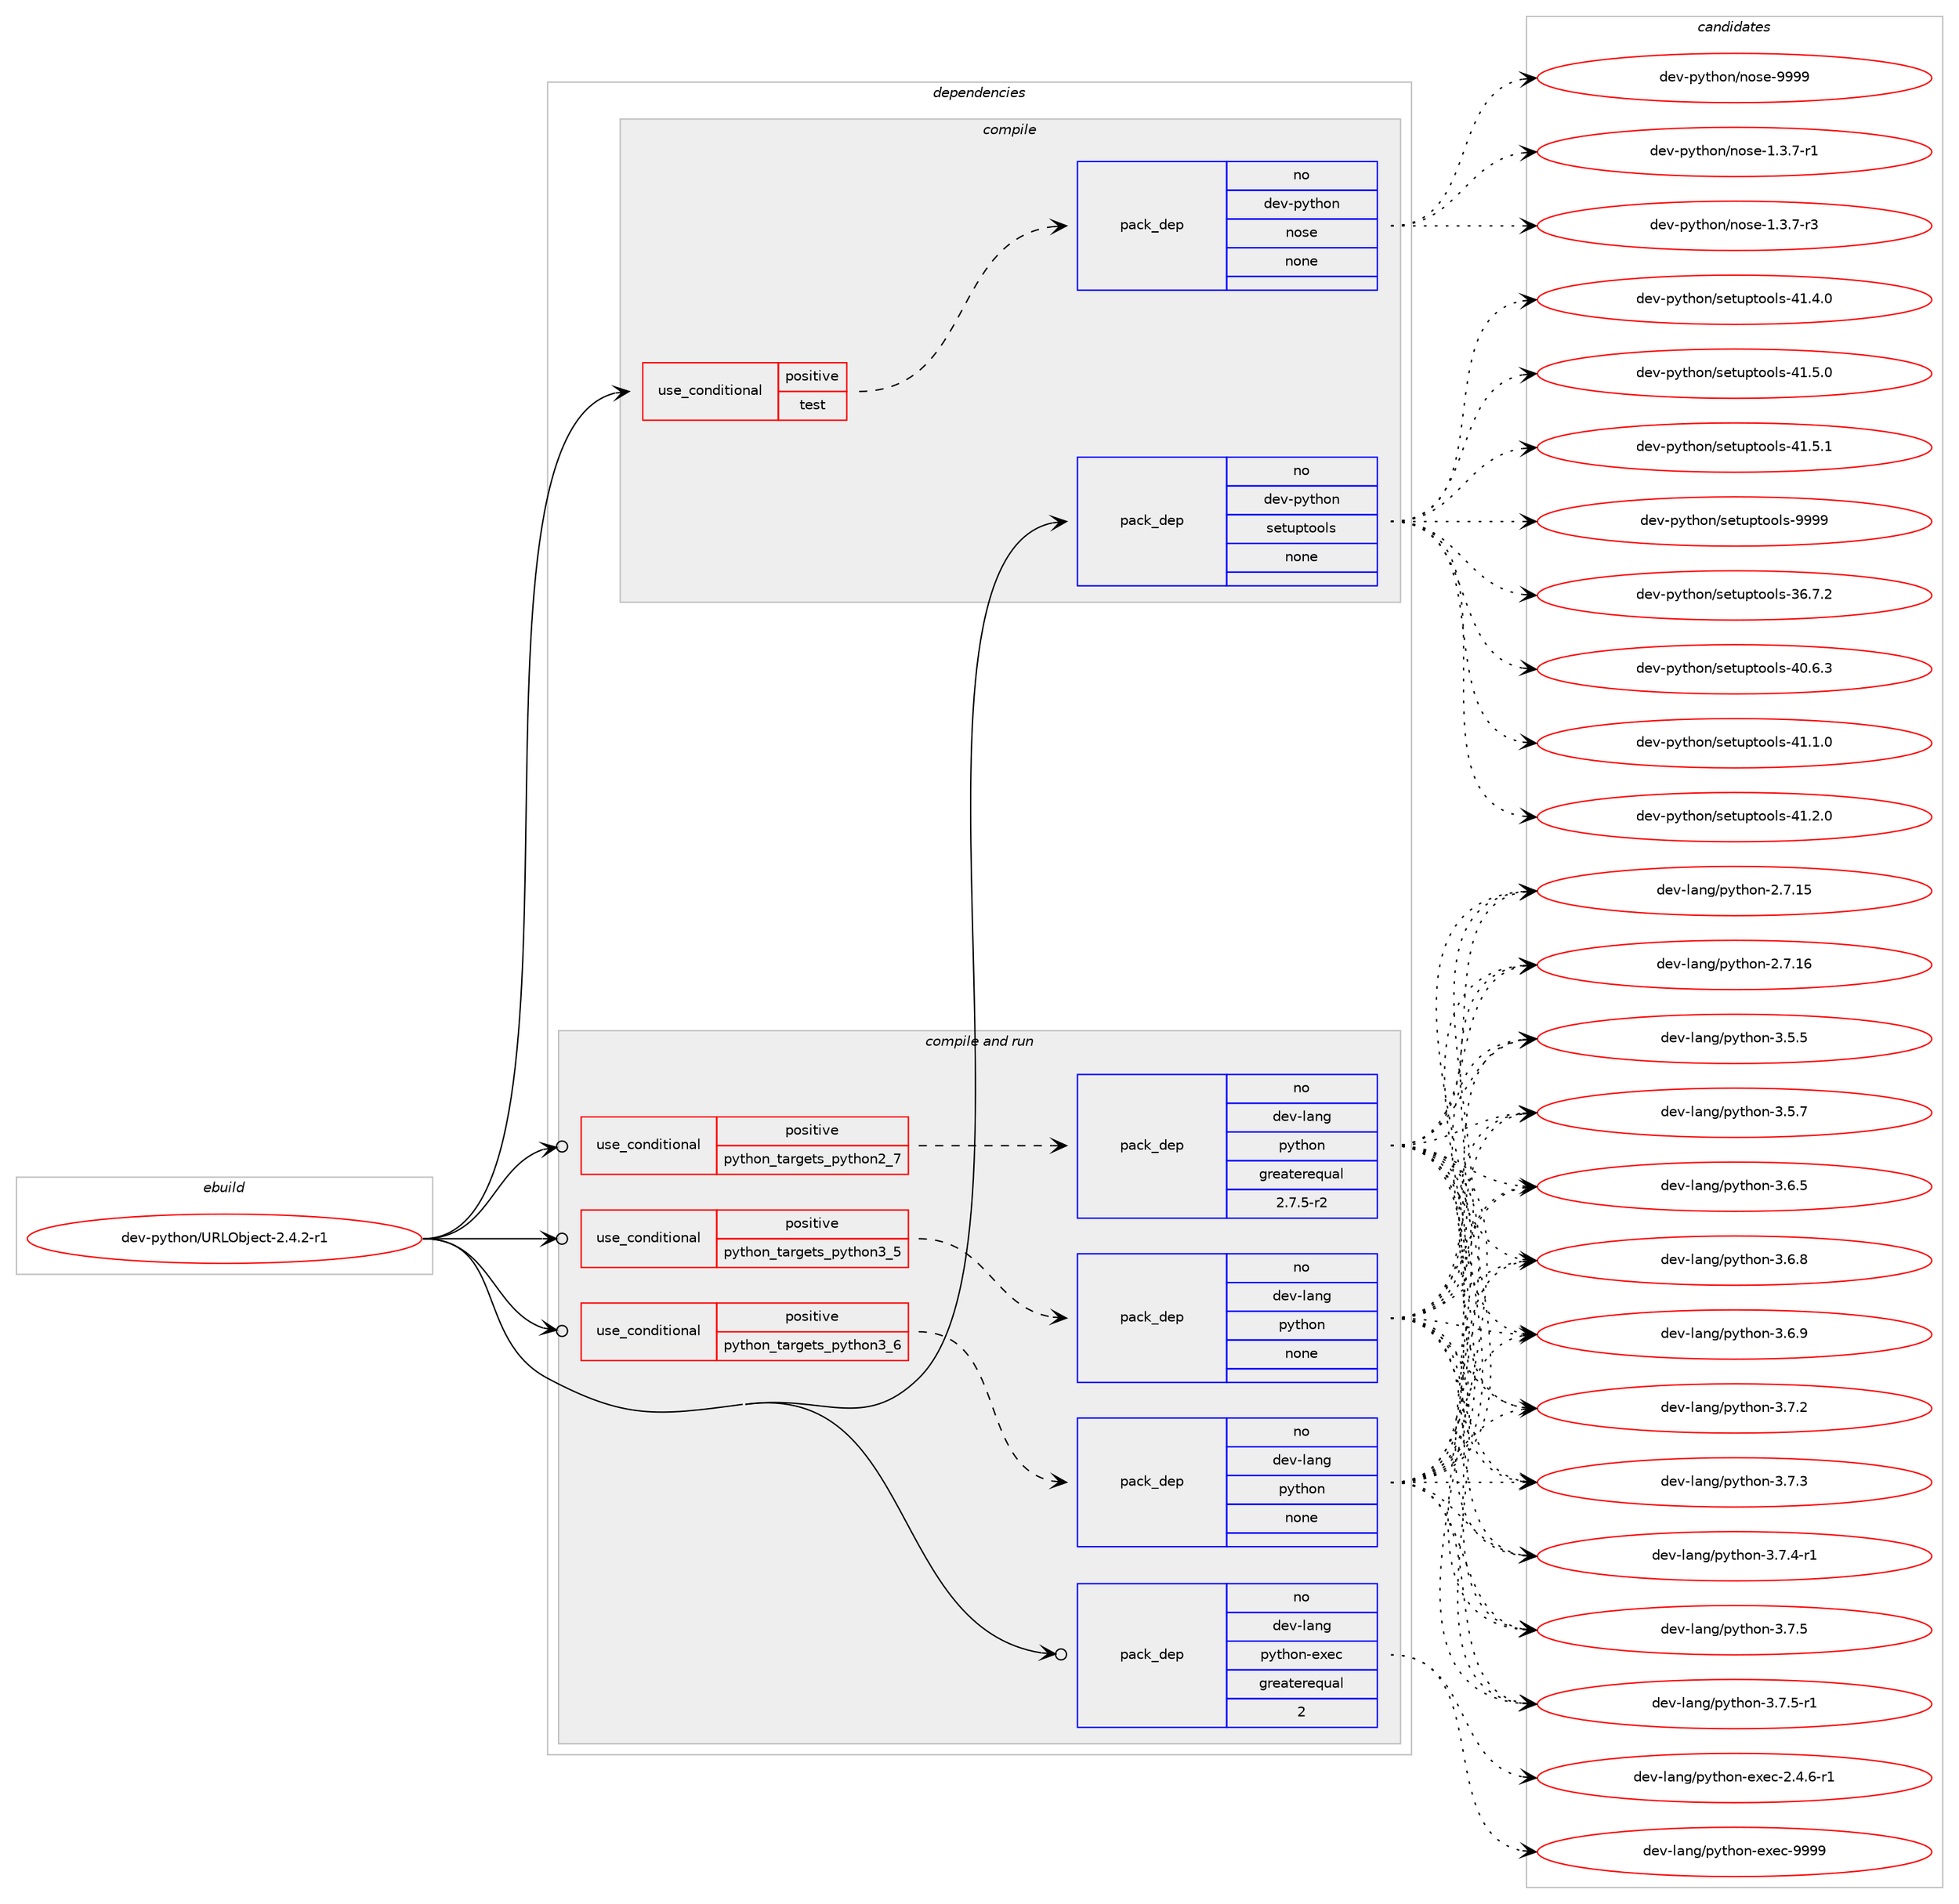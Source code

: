digraph prolog {

# *************
# Graph options
# *************

newrank=true;
concentrate=true;
compound=true;
graph [rankdir=LR,fontname=Helvetica,fontsize=10,ranksep=1.5];#, ranksep=2.5, nodesep=0.2];
edge  [arrowhead=vee];
node  [fontname=Helvetica,fontsize=10];

# **********
# The ebuild
# **********

subgraph cluster_leftcol {
color=gray;
rank=same;
label=<<i>ebuild</i>>;
id [label="dev-python/URLObject-2.4.2-r1", color=red, width=4, href="../dev-python/URLObject-2.4.2-r1.svg"];
}

# ****************
# The dependencies
# ****************

subgraph cluster_midcol {
color=gray;
label=<<i>dependencies</i>>;
subgraph cluster_compile {
fillcolor="#eeeeee";
style=filled;
label=<<i>compile</i>>;
subgraph cond135873 {
dependency593336 [label=<<TABLE BORDER="0" CELLBORDER="1" CELLSPACING="0" CELLPADDING="4"><TR><TD ROWSPAN="3" CELLPADDING="10">use_conditional</TD></TR><TR><TD>positive</TD></TR><TR><TD>test</TD></TR></TABLE>>, shape=none, color=red];
subgraph pack445691 {
dependency593337 [label=<<TABLE BORDER="0" CELLBORDER="1" CELLSPACING="0" CELLPADDING="4" WIDTH="220"><TR><TD ROWSPAN="6" CELLPADDING="30">pack_dep</TD></TR><TR><TD WIDTH="110">no</TD></TR><TR><TD>dev-python</TD></TR><TR><TD>nose</TD></TR><TR><TD>none</TD></TR><TR><TD></TD></TR></TABLE>>, shape=none, color=blue];
}
dependency593336:e -> dependency593337:w [weight=20,style="dashed",arrowhead="vee"];
}
id:e -> dependency593336:w [weight=20,style="solid",arrowhead="vee"];
subgraph pack445692 {
dependency593338 [label=<<TABLE BORDER="0" CELLBORDER="1" CELLSPACING="0" CELLPADDING="4" WIDTH="220"><TR><TD ROWSPAN="6" CELLPADDING="30">pack_dep</TD></TR><TR><TD WIDTH="110">no</TD></TR><TR><TD>dev-python</TD></TR><TR><TD>setuptools</TD></TR><TR><TD>none</TD></TR><TR><TD></TD></TR></TABLE>>, shape=none, color=blue];
}
id:e -> dependency593338:w [weight=20,style="solid",arrowhead="vee"];
}
subgraph cluster_compileandrun {
fillcolor="#eeeeee";
style=filled;
label=<<i>compile and run</i>>;
subgraph cond135874 {
dependency593339 [label=<<TABLE BORDER="0" CELLBORDER="1" CELLSPACING="0" CELLPADDING="4"><TR><TD ROWSPAN="3" CELLPADDING="10">use_conditional</TD></TR><TR><TD>positive</TD></TR><TR><TD>python_targets_python2_7</TD></TR></TABLE>>, shape=none, color=red];
subgraph pack445693 {
dependency593340 [label=<<TABLE BORDER="0" CELLBORDER="1" CELLSPACING="0" CELLPADDING="4" WIDTH="220"><TR><TD ROWSPAN="6" CELLPADDING="30">pack_dep</TD></TR><TR><TD WIDTH="110">no</TD></TR><TR><TD>dev-lang</TD></TR><TR><TD>python</TD></TR><TR><TD>greaterequal</TD></TR><TR><TD>2.7.5-r2</TD></TR></TABLE>>, shape=none, color=blue];
}
dependency593339:e -> dependency593340:w [weight=20,style="dashed",arrowhead="vee"];
}
id:e -> dependency593339:w [weight=20,style="solid",arrowhead="odotvee"];
subgraph cond135875 {
dependency593341 [label=<<TABLE BORDER="0" CELLBORDER="1" CELLSPACING="0" CELLPADDING="4"><TR><TD ROWSPAN="3" CELLPADDING="10">use_conditional</TD></TR><TR><TD>positive</TD></TR><TR><TD>python_targets_python3_5</TD></TR></TABLE>>, shape=none, color=red];
subgraph pack445694 {
dependency593342 [label=<<TABLE BORDER="0" CELLBORDER="1" CELLSPACING="0" CELLPADDING="4" WIDTH="220"><TR><TD ROWSPAN="6" CELLPADDING="30">pack_dep</TD></TR><TR><TD WIDTH="110">no</TD></TR><TR><TD>dev-lang</TD></TR><TR><TD>python</TD></TR><TR><TD>none</TD></TR><TR><TD></TD></TR></TABLE>>, shape=none, color=blue];
}
dependency593341:e -> dependency593342:w [weight=20,style="dashed",arrowhead="vee"];
}
id:e -> dependency593341:w [weight=20,style="solid",arrowhead="odotvee"];
subgraph cond135876 {
dependency593343 [label=<<TABLE BORDER="0" CELLBORDER="1" CELLSPACING="0" CELLPADDING="4"><TR><TD ROWSPAN="3" CELLPADDING="10">use_conditional</TD></TR><TR><TD>positive</TD></TR><TR><TD>python_targets_python3_6</TD></TR></TABLE>>, shape=none, color=red];
subgraph pack445695 {
dependency593344 [label=<<TABLE BORDER="0" CELLBORDER="1" CELLSPACING="0" CELLPADDING="4" WIDTH="220"><TR><TD ROWSPAN="6" CELLPADDING="30">pack_dep</TD></TR><TR><TD WIDTH="110">no</TD></TR><TR><TD>dev-lang</TD></TR><TR><TD>python</TD></TR><TR><TD>none</TD></TR><TR><TD></TD></TR></TABLE>>, shape=none, color=blue];
}
dependency593343:e -> dependency593344:w [weight=20,style="dashed",arrowhead="vee"];
}
id:e -> dependency593343:w [weight=20,style="solid",arrowhead="odotvee"];
subgraph pack445696 {
dependency593345 [label=<<TABLE BORDER="0" CELLBORDER="1" CELLSPACING="0" CELLPADDING="4" WIDTH="220"><TR><TD ROWSPAN="6" CELLPADDING="30">pack_dep</TD></TR><TR><TD WIDTH="110">no</TD></TR><TR><TD>dev-lang</TD></TR><TR><TD>python-exec</TD></TR><TR><TD>greaterequal</TD></TR><TR><TD>2</TD></TR></TABLE>>, shape=none, color=blue];
}
id:e -> dependency593345:w [weight=20,style="solid",arrowhead="odotvee"];
}
subgraph cluster_run {
fillcolor="#eeeeee";
style=filled;
label=<<i>run</i>>;
}
}

# **************
# The candidates
# **************

subgraph cluster_choices {
rank=same;
color=gray;
label=<<i>candidates</i>>;

subgraph choice445691 {
color=black;
nodesep=1;
choice10010111845112121116104111110471101111151014549465146554511449 [label="dev-python/nose-1.3.7-r1", color=red, width=4,href="../dev-python/nose-1.3.7-r1.svg"];
choice10010111845112121116104111110471101111151014549465146554511451 [label="dev-python/nose-1.3.7-r3", color=red, width=4,href="../dev-python/nose-1.3.7-r3.svg"];
choice10010111845112121116104111110471101111151014557575757 [label="dev-python/nose-9999", color=red, width=4,href="../dev-python/nose-9999.svg"];
dependency593337:e -> choice10010111845112121116104111110471101111151014549465146554511449:w [style=dotted,weight="100"];
dependency593337:e -> choice10010111845112121116104111110471101111151014549465146554511451:w [style=dotted,weight="100"];
dependency593337:e -> choice10010111845112121116104111110471101111151014557575757:w [style=dotted,weight="100"];
}
subgraph choice445692 {
color=black;
nodesep=1;
choice100101118451121211161041111104711510111611711211611111110811545515446554650 [label="dev-python/setuptools-36.7.2", color=red, width=4,href="../dev-python/setuptools-36.7.2.svg"];
choice100101118451121211161041111104711510111611711211611111110811545524846544651 [label="dev-python/setuptools-40.6.3", color=red, width=4,href="../dev-python/setuptools-40.6.3.svg"];
choice100101118451121211161041111104711510111611711211611111110811545524946494648 [label="dev-python/setuptools-41.1.0", color=red, width=4,href="../dev-python/setuptools-41.1.0.svg"];
choice100101118451121211161041111104711510111611711211611111110811545524946504648 [label="dev-python/setuptools-41.2.0", color=red, width=4,href="../dev-python/setuptools-41.2.0.svg"];
choice100101118451121211161041111104711510111611711211611111110811545524946524648 [label="dev-python/setuptools-41.4.0", color=red, width=4,href="../dev-python/setuptools-41.4.0.svg"];
choice100101118451121211161041111104711510111611711211611111110811545524946534648 [label="dev-python/setuptools-41.5.0", color=red, width=4,href="../dev-python/setuptools-41.5.0.svg"];
choice100101118451121211161041111104711510111611711211611111110811545524946534649 [label="dev-python/setuptools-41.5.1", color=red, width=4,href="../dev-python/setuptools-41.5.1.svg"];
choice10010111845112121116104111110471151011161171121161111111081154557575757 [label="dev-python/setuptools-9999", color=red, width=4,href="../dev-python/setuptools-9999.svg"];
dependency593338:e -> choice100101118451121211161041111104711510111611711211611111110811545515446554650:w [style=dotted,weight="100"];
dependency593338:e -> choice100101118451121211161041111104711510111611711211611111110811545524846544651:w [style=dotted,weight="100"];
dependency593338:e -> choice100101118451121211161041111104711510111611711211611111110811545524946494648:w [style=dotted,weight="100"];
dependency593338:e -> choice100101118451121211161041111104711510111611711211611111110811545524946504648:w [style=dotted,weight="100"];
dependency593338:e -> choice100101118451121211161041111104711510111611711211611111110811545524946524648:w [style=dotted,weight="100"];
dependency593338:e -> choice100101118451121211161041111104711510111611711211611111110811545524946534648:w [style=dotted,weight="100"];
dependency593338:e -> choice100101118451121211161041111104711510111611711211611111110811545524946534649:w [style=dotted,weight="100"];
dependency593338:e -> choice10010111845112121116104111110471151011161171121161111111081154557575757:w [style=dotted,weight="100"];
}
subgraph choice445693 {
color=black;
nodesep=1;
choice10010111845108971101034711212111610411111045504655464953 [label="dev-lang/python-2.7.15", color=red, width=4,href="../dev-lang/python-2.7.15.svg"];
choice10010111845108971101034711212111610411111045504655464954 [label="dev-lang/python-2.7.16", color=red, width=4,href="../dev-lang/python-2.7.16.svg"];
choice100101118451089711010347112121116104111110455146534653 [label="dev-lang/python-3.5.5", color=red, width=4,href="../dev-lang/python-3.5.5.svg"];
choice100101118451089711010347112121116104111110455146534655 [label="dev-lang/python-3.5.7", color=red, width=4,href="../dev-lang/python-3.5.7.svg"];
choice100101118451089711010347112121116104111110455146544653 [label="dev-lang/python-3.6.5", color=red, width=4,href="../dev-lang/python-3.6.5.svg"];
choice100101118451089711010347112121116104111110455146544656 [label="dev-lang/python-3.6.8", color=red, width=4,href="../dev-lang/python-3.6.8.svg"];
choice100101118451089711010347112121116104111110455146544657 [label="dev-lang/python-3.6.9", color=red, width=4,href="../dev-lang/python-3.6.9.svg"];
choice100101118451089711010347112121116104111110455146554650 [label="dev-lang/python-3.7.2", color=red, width=4,href="../dev-lang/python-3.7.2.svg"];
choice100101118451089711010347112121116104111110455146554651 [label="dev-lang/python-3.7.3", color=red, width=4,href="../dev-lang/python-3.7.3.svg"];
choice1001011184510897110103471121211161041111104551465546524511449 [label="dev-lang/python-3.7.4-r1", color=red, width=4,href="../dev-lang/python-3.7.4-r1.svg"];
choice100101118451089711010347112121116104111110455146554653 [label="dev-lang/python-3.7.5", color=red, width=4,href="../dev-lang/python-3.7.5.svg"];
choice1001011184510897110103471121211161041111104551465546534511449 [label="dev-lang/python-3.7.5-r1", color=red, width=4,href="../dev-lang/python-3.7.5-r1.svg"];
dependency593340:e -> choice10010111845108971101034711212111610411111045504655464953:w [style=dotted,weight="100"];
dependency593340:e -> choice10010111845108971101034711212111610411111045504655464954:w [style=dotted,weight="100"];
dependency593340:e -> choice100101118451089711010347112121116104111110455146534653:w [style=dotted,weight="100"];
dependency593340:e -> choice100101118451089711010347112121116104111110455146534655:w [style=dotted,weight="100"];
dependency593340:e -> choice100101118451089711010347112121116104111110455146544653:w [style=dotted,weight="100"];
dependency593340:e -> choice100101118451089711010347112121116104111110455146544656:w [style=dotted,weight="100"];
dependency593340:e -> choice100101118451089711010347112121116104111110455146544657:w [style=dotted,weight="100"];
dependency593340:e -> choice100101118451089711010347112121116104111110455146554650:w [style=dotted,weight="100"];
dependency593340:e -> choice100101118451089711010347112121116104111110455146554651:w [style=dotted,weight="100"];
dependency593340:e -> choice1001011184510897110103471121211161041111104551465546524511449:w [style=dotted,weight="100"];
dependency593340:e -> choice100101118451089711010347112121116104111110455146554653:w [style=dotted,weight="100"];
dependency593340:e -> choice1001011184510897110103471121211161041111104551465546534511449:w [style=dotted,weight="100"];
}
subgraph choice445694 {
color=black;
nodesep=1;
choice10010111845108971101034711212111610411111045504655464953 [label="dev-lang/python-2.7.15", color=red, width=4,href="../dev-lang/python-2.7.15.svg"];
choice10010111845108971101034711212111610411111045504655464954 [label="dev-lang/python-2.7.16", color=red, width=4,href="../dev-lang/python-2.7.16.svg"];
choice100101118451089711010347112121116104111110455146534653 [label="dev-lang/python-3.5.5", color=red, width=4,href="../dev-lang/python-3.5.5.svg"];
choice100101118451089711010347112121116104111110455146534655 [label="dev-lang/python-3.5.7", color=red, width=4,href="../dev-lang/python-3.5.7.svg"];
choice100101118451089711010347112121116104111110455146544653 [label="dev-lang/python-3.6.5", color=red, width=4,href="../dev-lang/python-3.6.5.svg"];
choice100101118451089711010347112121116104111110455146544656 [label="dev-lang/python-3.6.8", color=red, width=4,href="../dev-lang/python-3.6.8.svg"];
choice100101118451089711010347112121116104111110455146544657 [label="dev-lang/python-3.6.9", color=red, width=4,href="../dev-lang/python-3.6.9.svg"];
choice100101118451089711010347112121116104111110455146554650 [label="dev-lang/python-3.7.2", color=red, width=4,href="../dev-lang/python-3.7.2.svg"];
choice100101118451089711010347112121116104111110455146554651 [label="dev-lang/python-3.7.3", color=red, width=4,href="../dev-lang/python-3.7.3.svg"];
choice1001011184510897110103471121211161041111104551465546524511449 [label="dev-lang/python-3.7.4-r1", color=red, width=4,href="../dev-lang/python-3.7.4-r1.svg"];
choice100101118451089711010347112121116104111110455146554653 [label="dev-lang/python-3.7.5", color=red, width=4,href="../dev-lang/python-3.7.5.svg"];
choice1001011184510897110103471121211161041111104551465546534511449 [label="dev-lang/python-3.7.5-r1", color=red, width=4,href="../dev-lang/python-3.7.5-r1.svg"];
dependency593342:e -> choice10010111845108971101034711212111610411111045504655464953:w [style=dotted,weight="100"];
dependency593342:e -> choice10010111845108971101034711212111610411111045504655464954:w [style=dotted,weight="100"];
dependency593342:e -> choice100101118451089711010347112121116104111110455146534653:w [style=dotted,weight="100"];
dependency593342:e -> choice100101118451089711010347112121116104111110455146534655:w [style=dotted,weight="100"];
dependency593342:e -> choice100101118451089711010347112121116104111110455146544653:w [style=dotted,weight="100"];
dependency593342:e -> choice100101118451089711010347112121116104111110455146544656:w [style=dotted,weight="100"];
dependency593342:e -> choice100101118451089711010347112121116104111110455146544657:w [style=dotted,weight="100"];
dependency593342:e -> choice100101118451089711010347112121116104111110455146554650:w [style=dotted,weight="100"];
dependency593342:e -> choice100101118451089711010347112121116104111110455146554651:w [style=dotted,weight="100"];
dependency593342:e -> choice1001011184510897110103471121211161041111104551465546524511449:w [style=dotted,weight="100"];
dependency593342:e -> choice100101118451089711010347112121116104111110455146554653:w [style=dotted,weight="100"];
dependency593342:e -> choice1001011184510897110103471121211161041111104551465546534511449:w [style=dotted,weight="100"];
}
subgraph choice445695 {
color=black;
nodesep=1;
choice10010111845108971101034711212111610411111045504655464953 [label="dev-lang/python-2.7.15", color=red, width=4,href="../dev-lang/python-2.7.15.svg"];
choice10010111845108971101034711212111610411111045504655464954 [label="dev-lang/python-2.7.16", color=red, width=4,href="../dev-lang/python-2.7.16.svg"];
choice100101118451089711010347112121116104111110455146534653 [label="dev-lang/python-3.5.5", color=red, width=4,href="../dev-lang/python-3.5.5.svg"];
choice100101118451089711010347112121116104111110455146534655 [label="dev-lang/python-3.5.7", color=red, width=4,href="../dev-lang/python-3.5.7.svg"];
choice100101118451089711010347112121116104111110455146544653 [label="dev-lang/python-3.6.5", color=red, width=4,href="../dev-lang/python-3.6.5.svg"];
choice100101118451089711010347112121116104111110455146544656 [label="dev-lang/python-3.6.8", color=red, width=4,href="../dev-lang/python-3.6.8.svg"];
choice100101118451089711010347112121116104111110455146544657 [label="dev-lang/python-3.6.9", color=red, width=4,href="../dev-lang/python-3.6.9.svg"];
choice100101118451089711010347112121116104111110455146554650 [label="dev-lang/python-3.7.2", color=red, width=4,href="../dev-lang/python-3.7.2.svg"];
choice100101118451089711010347112121116104111110455146554651 [label="dev-lang/python-3.7.3", color=red, width=4,href="../dev-lang/python-3.7.3.svg"];
choice1001011184510897110103471121211161041111104551465546524511449 [label="dev-lang/python-3.7.4-r1", color=red, width=4,href="../dev-lang/python-3.7.4-r1.svg"];
choice100101118451089711010347112121116104111110455146554653 [label="dev-lang/python-3.7.5", color=red, width=4,href="../dev-lang/python-3.7.5.svg"];
choice1001011184510897110103471121211161041111104551465546534511449 [label="dev-lang/python-3.7.5-r1", color=red, width=4,href="../dev-lang/python-3.7.5-r1.svg"];
dependency593344:e -> choice10010111845108971101034711212111610411111045504655464953:w [style=dotted,weight="100"];
dependency593344:e -> choice10010111845108971101034711212111610411111045504655464954:w [style=dotted,weight="100"];
dependency593344:e -> choice100101118451089711010347112121116104111110455146534653:w [style=dotted,weight="100"];
dependency593344:e -> choice100101118451089711010347112121116104111110455146534655:w [style=dotted,weight="100"];
dependency593344:e -> choice100101118451089711010347112121116104111110455146544653:w [style=dotted,weight="100"];
dependency593344:e -> choice100101118451089711010347112121116104111110455146544656:w [style=dotted,weight="100"];
dependency593344:e -> choice100101118451089711010347112121116104111110455146544657:w [style=dotted,weight="100"];
dependency593344:e -> choice100101118451089711010347112121116104111110455146554650:w [style=dotted,weight="100"];
dependency593344:e -> choice100101118451089711010347112121116104111110455146554651:w [style=dotted,weight="100"];
dependency593344:e -> choice1001011184510897110103471121211161041111104551465546524511449:w [style=dotted,weight="100"];
dependency593344:e -> choice100101118451089711010347112121116104111110455146554653:w [style=dotted,weight="100"];
dependency593344:e -> choice1001011184510897110103471121211161041111104551465546534511449:w [style=dotted,weight="100"];
}
subgraph choice445696 {
color=black;
nodesep=1;
choice10010111845108971101034711212111610411111045101120101994550465246544511449 [label="dev-lang/python-exec-2.4.6-r1", color=red, width=4,href="../dev-lang/python-exec-2.4.6-r1.svg"];
choice10010111845108971101034711212111610411111045101120101994557575757 [label="dev-lang/python-exec-9999", color=red, width=4,href="../dev-lang/python-exec-9999.svg"];
dependency593345:e -> choice10010111845108971101034711212111610411111045101120101994550465246544511449:w [style=dotted,weight="100"];
dependency593345:e -> choice10010111845108971101034711212111610411111045101120101994557575757:w [style=dotted,weight="100"];
}
}

}
